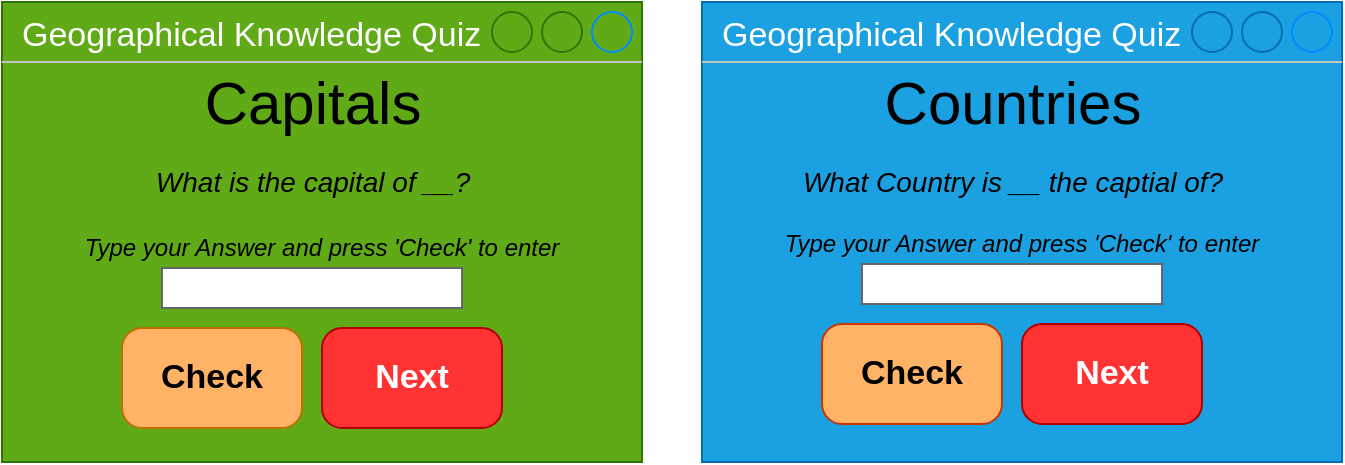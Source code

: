 <mxfile version="14.6.13" type="device"><diagram id="bpiGPei_lstVlms0WW7q" name="Page-1"><mxGraphModel dx="1024" dy="592" grid="1" gridSize="10" guides="1" tooltips="1" connect="1" arrows="1" fold="1" page="1" pageScale="1" pageWidth="850" pageHeight="1100" math="0" shadow="0"><root><mxCell id="0"/><mxCell id="1" parent="0"/><mxCell id="htgL7mWi4IT1lcWSina2-90" value="Geographical Knowledge Quiz&amp;nbsp;" style="strokeWidth=1;shadow=0;dashed=0;align=center;html=1;shape=mxgraph.mockup.containers.window;align=left;verticalAlign=top;spacingLeft=8;strokeColor2=#008cff;strokeColor3=#c4c4c4;mainText=;fontSize=17;labelBackgroundColor=none;fillColor=#60a917;strokeColor=#2D7600;fontColor=#ffffff;" parent="1" vertex="1"><mxGeometry x="50" y="110" width="320" height="230" as="geometry"/></mxCell><mxCell id="htgL7mWi4IT1lcWSina2-92" value="&lt;span style=&quot;font-size: 30px&quot;&gt;Capitals&lt;/span&gt;" style="text;html=1;resizable=0;autosize=1;align=center;verticalAlign=middle;points=[];fillColor=none;strokeColor=none;rounded=0;" parent="1" vertex="1"><mxGeometry x="145" y="150" width="120" height="20" as="geometry"/></mxCell><mxCell id="htgL7mWi4IT1lcWSina2-93" value="" style="strokeWidth=1;shadow=0;dashed=0;align=center;html=1;shape=mxgraph.mockup.text.textBox;fontColor=#666666;align=left;fontSize=17;spacingLeft=4;spacingTop=-3;strokeColor=#666666;mainText=" parent="1" vertex="1"><mxGeometry x="130" y="243" width="150" height="20" as="geometry"/></mxCell><mxCell id="htgL7mWi4IT1lcWSina2-94" value="&lt;span style=&quot;font-size: 14px&quot;&gt;&lt;i&gt;What is the capital of __?&lt;/i&gt;&lt;/span&gt;" style="text;html=1;resizable=0;autosize=1;align=center;verticalAlign=middle;points=[];fillColor=none;strokeColor=none;rounded=0;fontSize=11;" parent="1" vertex="1"><mxGeometry x="120" y="190" width="170" height="20" as="geometry"/></mxCell><mxCell id="eEGIYgXFO6YzOxhBa1La-1" value="&lt;i&gt;Type your Answer and press 'Check' to enter&lt;/i&gt;" style="text;html=1;strokeColor=none;fillColor=none;align=center;verticalAlign=middle;whiteSpace=wrap;rounded=0;" vertex="1" parent="1"><mxGeometry x="85" y="223" width="250" height="20" as="geometry"/></mxCell><mxCell id="eEGIYgXFO6YzOxhBa1La-2" value="Check" style="strokeWidth=1;shadow=0;dashed=0;align=center;html=1;shape=mxgraph.mockup.buttons.button;strokeColor=#BD7000;fontColor=#000000;mainText=;buttonStyle=round;fontSize=17;fontStyle=1;whiteSpace=wrap;fillColor=#FFB366;" vertex="1" parent="1"><mxGeometry x="110" y="273" width="90" height="50" as="geometry"/></mxCell><mxCell id="eEGIYgXFO6YzOxhBa1La-3" value="Next" style="strokeWidth=1;shadow=0;dashed=0;align=center;html=1;shape=mxgraph.mockup.buttons.button;strokeColor=#B20000;fontColor=#ffffff;mainText=;buttonStyle=round;fontSize=17;fontStyle=1;whiteSpace=wrap;fillColor=#FF3333;" vertex="1" parent="1"><mxGeometry x="210" y="273" width="90" height="50" as="geometry"/></mxCell><mxCell id="eEGIYgXFO6YzOxhBa1La-4" value="Geographical Knowledge Quiz&amp;nbsp;" style="strokeWidth=1;shadow=0;dashed=0;align=center;html=1;shape=mxgraph.mockup.containers.window;align=left;verticalAlign=top;spacingLeft=8;strokeColor2=#008cff;strokeColor3=#c4c4c4;mainText=;fontSize=17;labelBackgroundColor=none;fillColor=#1ba1e2;strokeColor=#006EAF;fontColor=#ffffff;" vertex="1" parent="1"><mxGeometry x="400" y="110" width="320" height="230" as="geometry"/></mxCell><mxCell id="eEGIYgXFO6YzOxhBa1La-5" value="&lt;span style=&quot;font-size: 30px&quot;&gt;Countries&lt;/span&gt;" style="text;html=1;resizable=0;autosize=1;align=center;verticalAlign=middle;points=[];fillColor=none;strokeColor=none;rounded=0;" vertex="1" parent="1"><mxGeometry x="485" y="150" width="140" height="20" as="geometry"/></mxCell><mxCell id="eEGIYgXFO6YzOxhBa1La-6" value="" style="strokeWidth=1;shadow=0;dashed=0;align=center;html=1;shape=mxgraph.mockup.text.textBox;fontColor=#666666;align=left;fontSize=17;spacingLeft=4;spacingTop=-3;strokeColor=#666666;mainText=" vertex="1" parent="1"><mxGeometry x="480" y="241" width="150" height="20" as="geometry"/></mxCell><mxCell id="eEGIYgXFO6YzOxhBa1La-7" value="&lt;span style=&quot;font-size: 14px&quot;&gt;&lt;i&gt;What Country is __ the captial of?&lt;/i&gt;&lt;/span&gt;" style="text;html=1;resizable=0;autosize=1;align=center;verticalAlign=middle;points=[];fillColor=none;strokeColor=none;rounded=0;fontSize=11;" vertex="1" parent="1"><mxGeometry x="440" y="190" width="230" height="20" as="geometry"/></mxCell><mxCell id="eEGIYgXFO6YzOxhBa1La-8" value="&lt;i&gt;Type your Answer and press 'Check' to enter&lt;/i&gt;" style="text;html=1;strokeColor=none;fillColor=none;align=center;verticalAlign=middle;whiteSpace=wrap;rounded=0;" vertex="1" parent="1"><mxGeometry x="435" y="221" width="250" height="20" as="geometry"/></mxCell><mxCell id="eEGIYgXFO6YzOxhBa1La-9" value="Check" style="strokeWidth=1;shadow=0;dashed=0;align=center;html=1;shape=mxgraph.mockup.buttons.button;strokeColor=#C73500;fontColor=#000000;mainText=;buttonStyle=round;fontSize=17;fontStyle=1;whiteSpace=wrap;fillColor=#FFB366;" vertex="1" parent="1"><mxGeometry x="460" y="271" width="90" height="50" as="geometry"/></mxCell><mxCell id="eEGIYgXFO6YzOxhBa1La-10" value="Next" style="strokeWidth=1;shadow=0;dashed=0;align=center;html=1;shape=mxgraph.mockup.buttons.button;strokeColor=#B20000;fontColor=#ffffff;mainText=;buttonStyle=round;fontSize=17;fontStyle=1;whiteSpace=wrap;fillColor=#FF3333;" vertex="1" parent="1"><mxGeometry x="560" y="271" width="90" height="50" as="geometry"/></mxCell></root></mxGraphModel></diagram></mxfile>